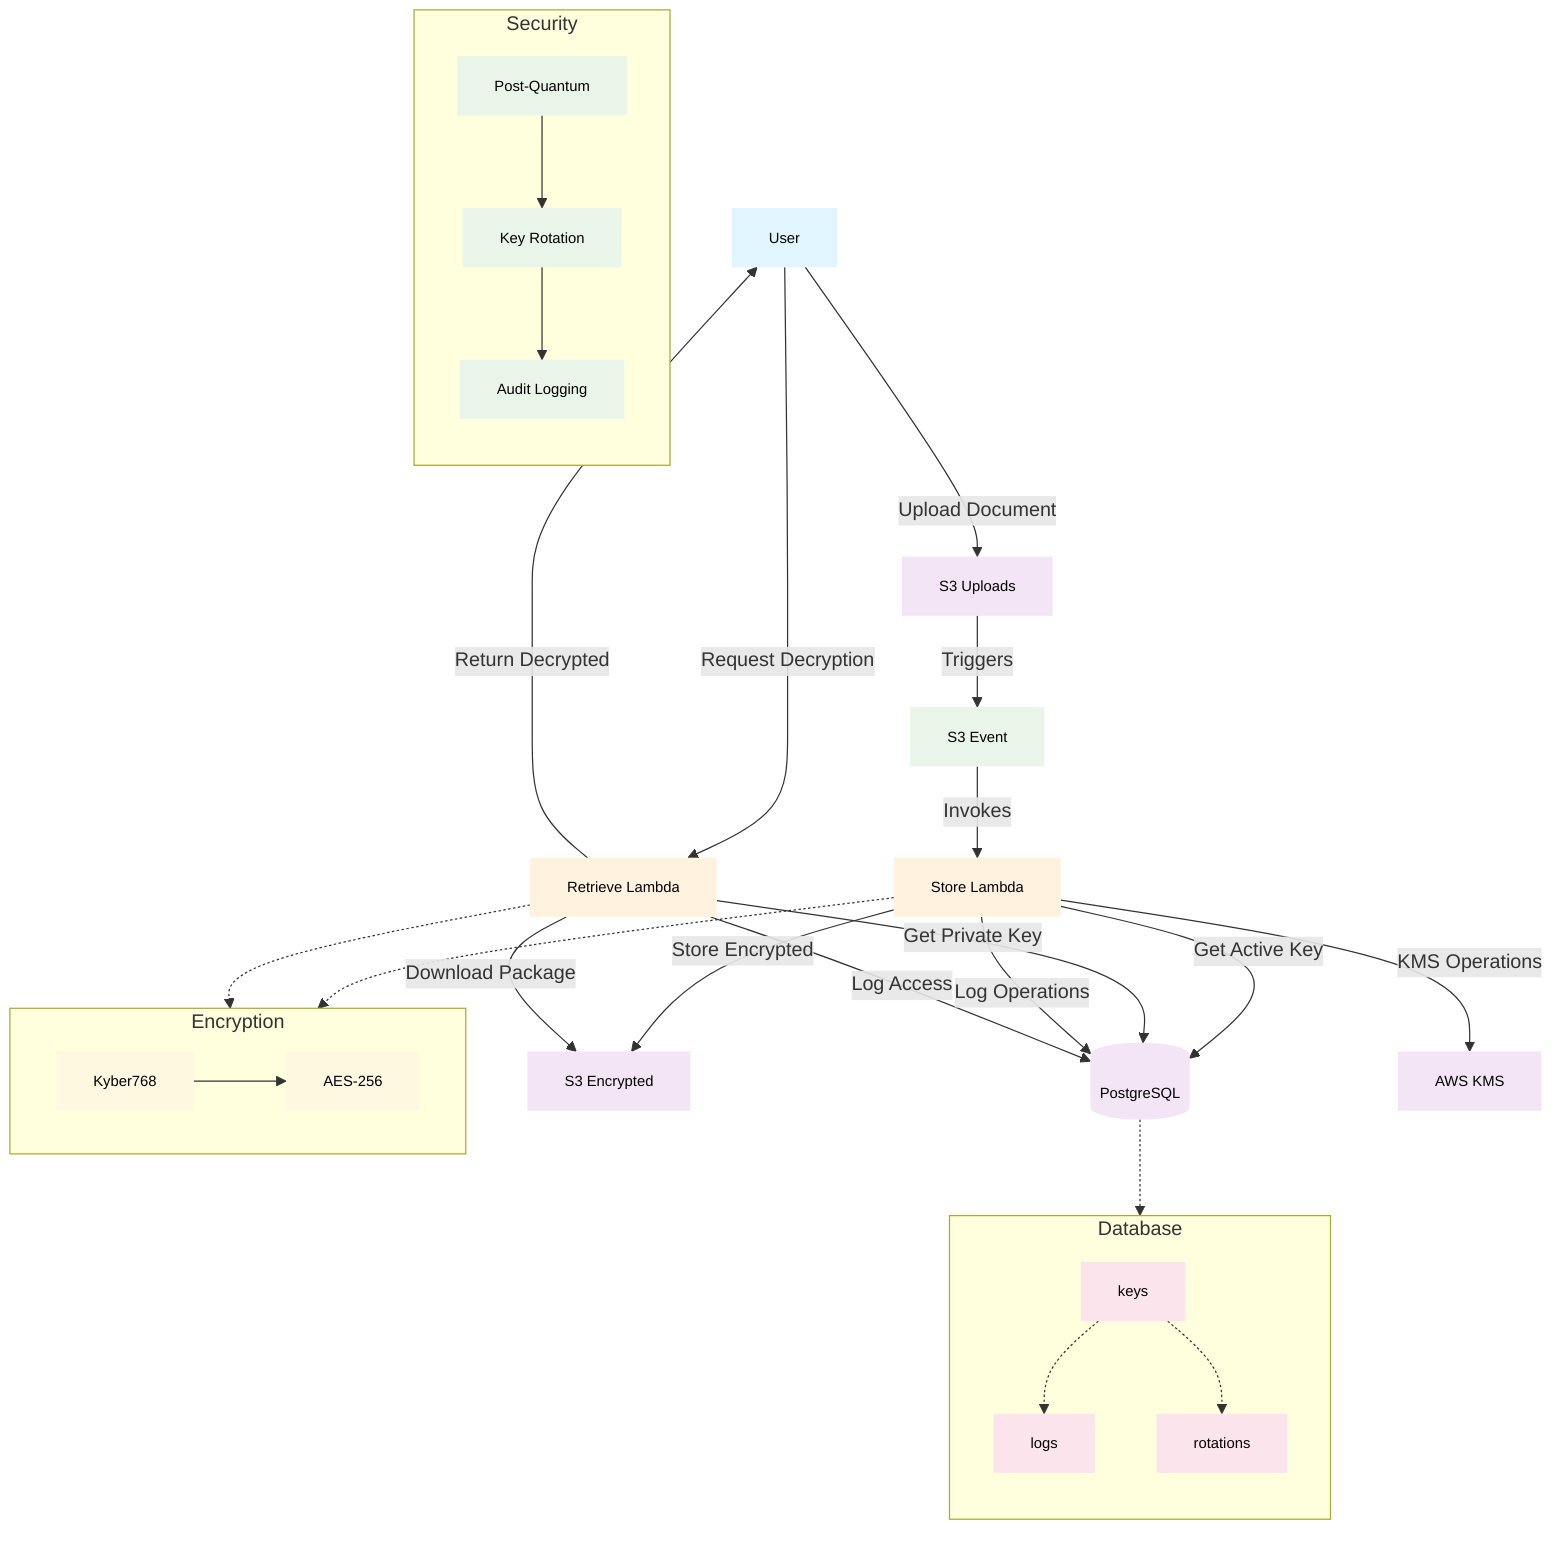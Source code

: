 graph TB
    %% External Components
    User["User"]
    S3Upload["S3 Uploads"]
    S3Encrypted["S3 Encrypted"]

    %% Core Services
    StoreL["Store Lambda"]
    RetrieveL["Retrieve Lambda"]
    DB[("PostgreSQL")]
    KMS["AWS KMS"]

    %% Event Flow
    S3Event["S3 Event"]
    
    %% User Interactions
    User -->|Upload Document| S3Upload
    User -->|Request Decryption| RetrieveL

    %% Automatic Encryption Flow
    S3Upload -->|Triggers| S3Event
    S3Event -->|Invokes| StoreL
    StoreL -->|Get Active Key| DB
    StoreL -->|KMS Operations| KMS
    StoreL -->|Store Encrypted| S3Encrypted

    %% Decryption Flow
    RetrieveL -->|Get Private Key| DB
    RetrieveL -->|Download Package| S3Encrypted
    RetrieveL -->|Return Decrypted| User

    %% Database Operations
    StoreL -->|Log Operations| DB
    RetrieveL -->|Log Access| DB
    
    %% Algorithm Details
    subgraph Algo ["Encryption"]
        direction LR
        Kyber["Kyber768"]
        AES["AES-256"]
        Kyber --> AES
    end

    StoreL -.-> Algo
    RetrieveL -.-> Algo

    %% Database Schema
    subgraph DBSchema ["Database"]
        direction TB
        EncKeys["keys"]
        AccessLogs["logs"]
        KeyRotations["rotations"]

        EncKeys -.-> AccessLogs
        EncKeys -.-> KeyRotations
    end

    DB -.-> DBSchema

    %% Security Features
    subgraph Security ["Security"]
        direction TB
        PQC["Post-Quantum"]
        KeyRot["Key Rotation"]
        Audit["Audit Logging"]

        PQC --> KeyRot
        KeyRot --> Audit
    end
    
    %% Styling
    classDef userClass fill:#e1f5fe,stroke:none,font-size:12px,color:#000
    classDef lambdaClass fill:#fff3e0,stroke:none,font-size:12px,color:#000
    classDef storageClass fill:#f3e5f5,stroke:none,font-size:12px,color:#000
    classDef eventClass fill:#e8f5e8,stroke:none,font-size:12px,color:#000
    classDef algorithmClass fill:#fff8e1,stroke:none,font-size:12px,color:#000
    classDef dbClass fill:#fce4ec,stroke:none,font-size:12px,color:#000

    class User userClass
    class StoreL,RetrieveL lambdaClass
    class S3Upload,S3Encrypted storageClass
    class DB,KMS storageClass
    class S3Event eventClass
    class Kyber,AES algorithmClass
    class EncKeys,AccessLogs,KeyRotations dbClass
    class PQC,KeyRot,Audit eventClass